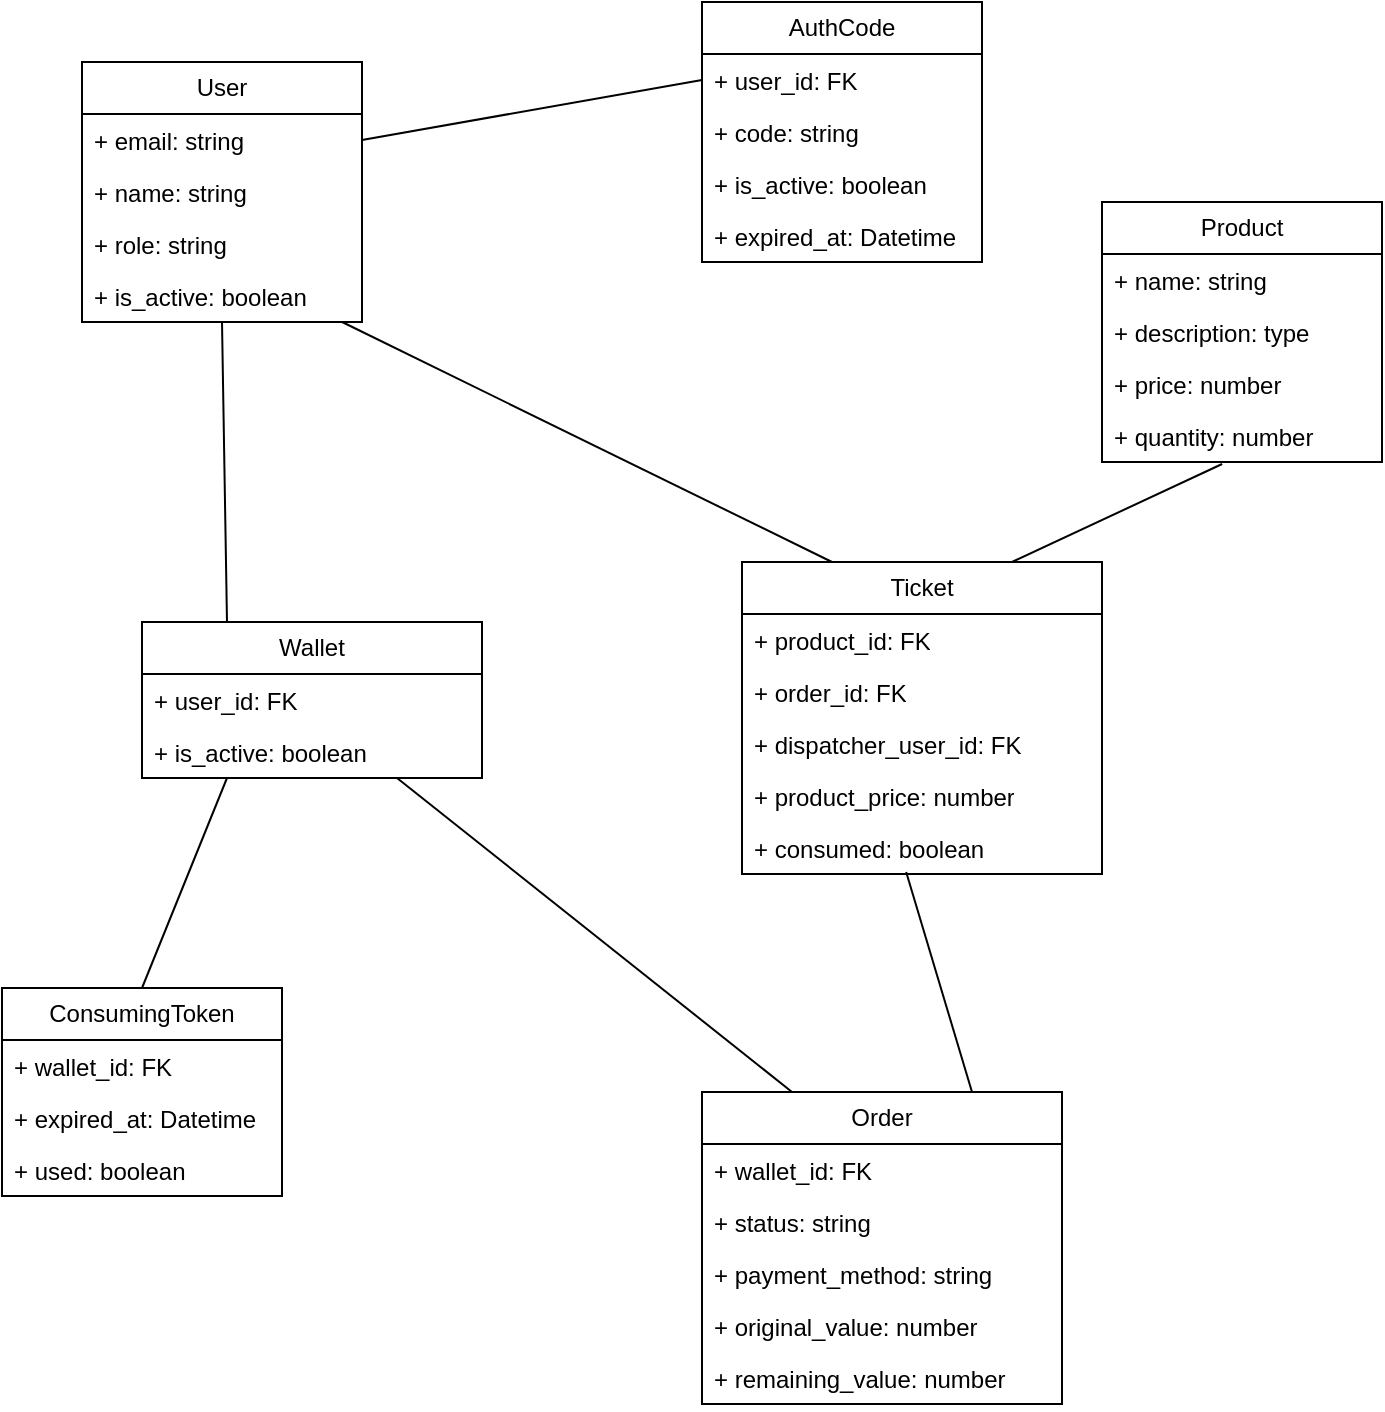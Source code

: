 <mxfile version="26.1.3">
  <diagram name="Modelo de dados" id="Py4XB7qio5rRS3qr3_Ab">
    <mxGraphModel dx="984" dy="659" grid="1" gridSize="10" guides="1" tooltips="1" connect="1" arrows="1" fold="1" page="1" pageScale="1" pageWidth="827" pageHeight="1169" math="0" shadow="0">
      <root>
        <mxCell id="0" />
        <mxCell id="1" parent="0" />
        <mxCell id="yvP3M0mKJtUyYA0MoUqg-6" value="User" style="swimlane;fontStyle=0;childLayout=stackLayout;horizontal=1;startSize=26;fillColor=none;horizontalStack=0;resizeParent=1;resizeParentMax=0;resizeLast=0;collapsible=1;marginBottom=0;whiteSpace=wrap;html=1;" parent="1" vertex="1">
          <mxGeometry x="140" y="70" width="140" height="130" as="geometry">
            <mxRectangle x="100" y="120" width="70" height="30" as="alternateBounds" />
          </mxGeometry>
        </mxCell>
        <mxCell id="yvP3M0mKJtUyYA0MoUqg-7" value="+ email: string" style="text;strokeColor=none;fillColor=none;align=left;verticalAlign=top;spacingLeft=4;spacingRight=4;overflow=hidden;rotatable=0;points=[[0,0.5],[1,0.5]];portConstraint=eastwest;whiteSpace=wrap;html=1;" parent="yvP3M0mKJtUyYA0MoUqg-6" vertex="1">
          <mxGeometry y="26" width="140" height="26" as="geometry" />
        </mxCell>
        <mxCell id="yvP3M0mKJtUyYA0MoUqg-8" value="+ name: string" style="text;strokeColor=none;fillColor=none;align=left;verticalAlign=top;spacingLeft=4;spacingRight=4;overflow=hidden;rotatable=0;points=[[0,0.5],[1,0.5]];portConstraint=eastwest;whiteSpace=wrap;html=1;" parent="yvP3M0mKJtUyYA0MoUqg-6" vertex="1">
          <mxGeometry y="52" width="140" height="26" as="geometry" />
        </mxCell>
        <mxCell id="yvP3M0mKJtUyYA0MoUqg-9" value="+ role: string" style="text;strokeColor=none;fillColor=none;align=left;verticalAlign=top;spacingLeft=4;spacingRight=4;overflow=hidden;rotatable=0;points=[[0,0.5],[1,0.5]];portConstraint=eastwest;whiteSpace=wrap;html=1;" parent="yvP3M0mKJtUyYA0MoUqg-6" vertex="1">
          <mxGeometry y="78" width="140" height="26" as="geometry" />
        </mxCell>
        <mxCell id="yvP3M0mKJtUyYA0MoUqg-10" value="+ is_active: boolean" style="text;strokeColor=none;fillColor=none;align=left;verticalAlign=top;spacingLeft=4;spacingRight=4;overflow=hidden;rotatable=0;points=[[0,0.5],[1,0.5]];portConstraint=eastwest;whiteSpace=wrap;html=1;" parent="yvP3M0mKJtUyYA0MoUqg-6" vertex="1">
          <mxGeometry y="104" width="140" height="26" as="geometry" />
        </mxCell>
        <mxCell id="yvP3M0mKJtUyYA0MoUqg-12" value="AuthCode" style="swimlane;fontStyle=0;childLayout=stackLayout;horizontal=1;startSize=26;fillColor=none;horizontalStack=0;resizeParent=1;resizeParentMax=0;resizeLast=0;collapsible=1;marginBottom=0;whiteSpace=wrap;html=1;" parent="1" vertex="1">
          <mxGeometry x="450" y="40" width="140" height="130" as="geometry">
            <mxRectangle x="100" y="120" width="70" height="30" as="alternateBounds" />
          </mxGeometry>
        </mxCell>
        <mxCell id="yvP3M0mKJtUyYA0MoUqg-13" value="+ user_id: FK" style="text;strokeColor=none;fillColor=none;align=left;verticalAlign=top;spacingLeft=4;spacingRight=4;overflow=hidden;rotatable=0;points=[[0,0.5],[1,0.5]];portConstraint=eastwest;whiteSpace=wrap;html=1;" parent="yvP3M0mKJtUyYA0MoUqg-12" vertex="1">
          <mxGeometry y="26" width="140" height="26" as="geometry" />
        </mxCell>
        <mxCell id="yvP3M0mKJtUyYA0MoUqg-14" value="+ code: string" style="text;strokeColor=none;fillColor=none;align=left;verticalAlign=top;spacingLeft=4;spacingRight=4;overflow=hidden;rotatable=0;points=[[0,0.5],[1,0.5]];portConstraint=eastwest;whiteSpace=wrap;html=1;" parent="yvP3M0mKJtUyYA0MoUqg-12" vertex="1">
          <mxGeometry y="52" width="140" height="26" as="geometry" />
        </mxCell>
        <mxCell id="yvP3M0mKJtUyYA0MoUqg-16" value="+ is_active: boolean" style="text;strokeColor=none;fillColor=none;align=left;verticalAlign=top;spacingLeft=4;spacingRight=4;overflow=hidden;rotatable=0;points=[[0,0.5],[1,0.5]];portConstraint=eastwest;whiteSpace=wrap;html=1;" parent="yvP3M0mKJtUyYA0MoUqg-12" vertex="1">
          <mxGeometry y="78" width="140" height="26" as="geometry" />
        </mxCell>
        <mxCell id="yvP3M0mKJtUyYA0MoUqg-15" value="+ expired_at: Datetime" style="text;strokeColor=none;fillColor=none;align=left;verticalAlign=top;spacingLeft=4;spacingRight=4;overflow=hidden;rotatable=0;points=[[0,0.5],[1,0.5]];portConstraint=eastwest;whiteSpace=wrap;html=1;" parent="yvP3M0mKJtUyYA0MoUqg-12" vertex="1">
          <mxGeometry y="104" width="140" height="26" as="geometry" />
        </mxCell>
        <mxCell id="yvP3M0mKJtUyYA0MoUqg-17" style="rounded=0;orthogonalLoop=1;jettySize=auto;html=1;exitX=1;exitY=0.5;exitDx=0;exitDy=0;entryX=0;entryY=0.5;entryDx=0;entryDy=0;endArrow=none;startFill=0;" parent="1" source="yvP3M0mKJtUyYA0MoUqg-7" target="yvP3M0mKJtUyYA0MoUqg-13" edge="1">
          <mxGeometry relative="1" as="geometry" />
        </mxCell>
        <mxCell id="yvP3M0mKJtUyYA0MoUqg-22" style="rounded=0;orthogonalLoop=1;jettySize=auto;html=1;exitX=0.25;exitY=0;exitDx=0;exitDy=0;entryX=0.5;entryY=1;entryDx=0;entryDy=0;endArrow=none;startFill=0;" parent="1" source="yvP3M0mKJtUyYA0MoUqg-18" target="yvP3M0mKJtUyYA0MoUqg-6" edge="1">
          <mxGeometry relative="1" as="geometry">
            <mxPoint x="260" y="320" as="targetPoint" />
          </mxGeometry>
        </mxCell>
        <mxCell id="yvP3M0mKJtUyYA0MoUqg-18" value="Wallet" style="swimlane;fontStyle=0;childLayout=stackLayout;horizontal=1;startSize=26;fillColor=none;horizontalStack=0;resizeParent=1;resizeParentMax=0;resizeLast=0;collapsible=1;marginBottom=0;whiteSpace=wrap;html=1;" parent="1" vertex="1">
          <mxGeometry x="170" y="350" width="170" height="78" as="geometry">
            <mxRectangle x="170" y="350" width="70" height="30" as="alternateBounds" />
          </mxGeometry>
        </mxCell>
        <mxCell id="yvP3M0mKJtUyYA0MoUqg-19" value="+ user_id: FK" style="text;strokeColor=none;fillColor=none;align=left;verticalAlign=top;spacingLeft=4;spacingRight=4;overflow=hidden;rotatable=0;points=[[0,0.5],[1,0.5]];portConstraint=eastwest;whiteSpace=wrap;html=1;" parent="yvP3M0mKJtUyYA0MoUqg-18" vertex="1">
          <mxGeometry y="26" width="170" height="26" as="geometry" />
        </mxCell>
        <mxCell id="yvP3M0mKJtUyYA0MoUqg-28" value="+ is_active: boolean" style="text;strokeColor=none;fillColor=none;align=left;verticalAlign=top;spacingLeft=4;spacingRight=4;overflow=hidden;rotatable=0;points=[[0,0.5],[1,0.5]];portConstraint=eastwest;whiteSpace=wrap;html=1;" parent="yvP3M0mKJtUyYA0MoUqg-18" vertex="1">
          <mxGeometry y="52" width="170" height="26" as="geometry" />
        </mxCell>
        <mxCell id="yvP3M0mKJtUyYA0MoUqg-48" style="rounded=0;orthogonalLoop=1;jettySize=auto;html=1;exitX=0.75;exitY=0;exitDx=0;exitDy=0;endArrow=none;startFill=0;entryX=0.456;entryY=0.962;entryDx=0;entryDy=0;entryPerimeter=0;" parent="1" source="yvP3M0mKJtUyYA0MoUqg-23" target="yvP3M0mKJtUyYA0MoUqg-46" edge="1">
          <mxGeometry relative="1" as="geometry">
            <mxPoint x="595" y="360" as="targetPoint" />
          </mxGeometry>
        </mxCell>
        <mxCell id="yvP3M0mKJtUyYA0MoUqg-23" value="Order" style="swimlane;fontStyle=0;childLayout=stackLayout;horizontal=1;startSize=26;fillColor=none;horizontalStack=0;resizeParent=1;resizeParentMax=0;resizeLast=0;collapsible=1;marginBottom=0;whiteSpace=wrap;html=1;" parent="1" vertex="1">
          <mxGeometry x="450" y="585" width="180" height="156" as="geometry" />
        </mxCell>
        <mxCell id="yvP3M0mKJtUyYA0MoUqg-24" value="+ wallet_id: FK" style="text;strokeColor=none;fillColor=none;align=left;verticalAlign=top;spacingLeft=4;spacingRight=4;overflow=hidden;rotatable=0;points=[[0,0.5],[1,0.5]];portConstraint=eastwest;whiteSpace=wrap;html=1;" parent="yvP3M0mKJtUyYA0MoUqg-23" vertex="1">
          <mxGeometry y="26" width="180" height="26" as="geometry" />
        </mxCell>
        <mxCell id="yvP3M0mKJtUyYA0MoUqg-25" value="+ status: string" style="text;strokeColor=none;fillColor=none;align=left;verticalAlign=top;spacingLeft=4;spacingRight=4;overflow=hidden;rotatable=0;points=[[0,0.5],[1,0.5]];portConstraint=eastwest;whiteSpace=wrap;html=1;" parent="yvP3M0mKJtUyYA0MoUqg-23" vertex="1">
          <mxGeometry y="52" width="180" height="26" as="geometry" />
        </mxCell>
        <mxCell id="SZU0mk0nYxH5Q0yxFJCF-3" value="+ payment_method: string" style="text;strokeColor=none;fillColor=none;align=left;verticalAlign=top;spacingLeft=4;spacingRight=4;overflow=hidden;rotatable=0;points=[[0,0.5],[1,0.5]];portConstraint=eastwest;whiteSpace=wrap;html=1;" parent="yvP3M0mKJtUyYA0MoUqg-23" vertex="1">
          <mxGeometry y="78" width="180" height="26" as="geometry" />
        </mxCell>
        <mxCell id="yvP3M0mKJtUyYA0MoUqg-26" value="+ original_value: number" style="text;strokeColor=none;fillColor=none;align=left;verticalAlign=top;spacingLeft=4;spacingRight=4;overflow=hidden;rotatable=0;points=[[0,0.5],[1,0.5]];portConstraint=eastwest;whiteSpace=wrap;html=1;" parent="yvP3M0mKJtUyYA0MoUqg-23" vertex="1">
          <mxGeometry y="104" width="180" height="26" as="geometry" />
        </mxCell>
        <mxCell id="yvP3M0mKJtUyYA0MoUqg-35" value="+ remaining_value: number" style="text;strokeColor=none;fillColor=none;align=left;verticalAlign=top;spacingLeft=4;spacingRight=4;overflow=hidden;rotatable=0;points=[[0,0.5],[1,0.5]];portConstraint=eastwest;whiteSpace=wrap;html=1;" parent="yvP3M0mKJtUyYA0MoUqg-23" vertex="1">
          <mxGeometry y="130" width="180" height="26" as="geometry" />
        </mxCell>
        <mxCell id="yvP3M0mKJtUyYA0MoUqg-36" style="rounded=0;orthogonalLoop=1;jettySize=auto;html=1;exitX=0.25;exitY=0;exitDx=0;exitDy=0;endArrow=none;startFill=0;entryX=0.75;entryY=1;entryDx=0;entryDy=0;" parent="1" source="yvP3M0mKJtUyYA0MoUqg-23" target="yvP3M0mKJtUyYA0MoUqg-18" edge="1">
          <mxGeometry relative="1" as="geometry">
            <mxPoint x="170" y="510" as="targetPoint" />
          </mxGeometry>
        </mxCell>
        <mxCell id="yvP3M0mKJtUyYA0MoUqg-37" value="Product" style="swimlane;fontStyle=0;childLayout=stackLayout;horizontal=1;startSize=26;fillColor=none;horizontalStack=0;resizeParent=1;resizeParentMax=0;resizeLast=0;collapsible=1;marginBottom=0;whiteSpace=wrap;html=1;" parent="1" vertex="1">
          <mxGeometry x="650" y="140" width="140" height="130" as="geometry" />
        </mxCell>
        <mxCell id="yvP3M0mKJtUyYA0MoUqg-38" value="+ name: string" style="text;strokeColor=none;fillColor=none;align=left;verticalAlign=top;spacingLeft=4;spacingRight=4;overflow=hidden;rotatable=0;points=[[0,0.5],[1,0.5]];portConstraint=eastwest;whiteSpace=wrap;html=1;" parent="yvP3M0mKJtUyYA0MoUqg-37" vertex="1">
          <mxGeometry y="26" width="140" height="26" as="geometry" />
        </mxCell>
        <mxCell id="yvP3M0mKJtUyYA0MoUqg-39" value="+ description: type" style="text;strokeColor=none;fillColor=none;align=left;verticalAlign=top;spacingLeft=4;spacingRight=4;overflow=hidden;rotatable=0;points=[[0,0.5],[1,0.5]];portConstraint=eastwest;whiteSpace=wrap;html=1;" parent="yvP3M0mKJtUyYA0MoUqg-37" vertex="1">
          <mxGeometry y="52" width="140" height="26" as="geometry" />
        </mxCell>
        <mxCell id="yvP3M0mKJtUyYA0MoUqg-40" value="+ price: number" style="text;strokeColor=none;fillColor=none;align=left;verticalAlign=top;spacingLeft=4;spacingRight=4;overflow=hidden;rotatable=0;points=[[0,0.5],[1,0.5]];portConstraint=eastwest;whiteSpace=wrap;html=1;" parent="yvP3M0mKJtUyYA0MoUqg-37" vertex="1">
          <mxGeometry y="78" width="140" height="26" as="geometry" />
        </mxCell>
        <mxCell id="yvP3M0mKJtUyYA0MoUqg-47" value="+ quantity: number" style="text;strokeColor=none;fillColor=none;align=left;verticalAlign=top;spacingLeft=4;spacingRight=4;overflow=hidden;rotatable=0;points=[[0,0.5],[1,0.5]];portConstraint=eastwest;whiteSpace=wrap;html=1;" parent="yvP3M0mKJtUyYA0MoUqg-37" vertex="1">
          <mxGeometry y="104" width="140" height="26" as="geometry" />
        </mxCell>
        <mxCell id="yvP3M0mKJtUyYA0MoUqg-42" value="Ticket" style="swimlane;fontStyle=0;childLayout=stackLayout;horizontal=1;startSize=26;fillColor=none;horizontalStack=0;resizeParent=1;resizeParentMax=0;resizeLast=0;collapsible=1;marginBottom=0;whiteSpace=wrap;html=1;" parent="1" vertex="1">
          <mxGeometry x="470" y="320" width="180" height="156" as="geometry">
            <mxRectangle x="560" y="330" width="110" height="30" as="alternateBounds" />
          </mxGeometry>
        </mxCell>
        <mxCell id="yvP3M0mKJtUyYA0MoUqg-43" value="+ product_id: FK" style="text;strokeColor=none;fillColor=none;align=left;verticalAlign=top;spacingLeft=4;spacingRight=4;overflow=hidden;rotatable=0;points=[[0,0.5],[1,0.5]];portConstraint=eastwest;whiteSpace=wrap;html=1;" parent="yvP3M0mKJtUyYA0MoUqg-42" vertex="1">
          <mxGeometry y="26" width="180" height="26" as="geometry" />
        </mxCell>
        <mxCell id="yvP3M0mKJtUyYA0MoUqg-44" value="+ order_id: FK" style="text;strokeColor=none;fillColor=none;align=left;verticalAlign=top;spacingLeft=4;spacingRight=4;overflow=hidden;rotatable=0;points=[[0,0.5],[1,0.5]];portConstraint=eastwest;whiteSpace=wrap;html=1;" parent="yvP3M0mKJtUyYA0MoUqg-42" vertex="1">
          <mxGeometry y="52" width="180" height="26" as="geometry" />
        </mxCell>
        <mxCell id="yvP3M0mKJtUyYA0MoUqg-45" value="+ dispatcher_user_id: FK" style="text;strokeColor=none;fillColor=none;align=left;verticalAlign=top;spacingLeft=4;spacingRight=4;overflow=hidden;rotatable=0;points=[[0,0.5],[1,0.5]];portConstraint=eastwest;whiteSpace=wrap;html=1;" parent="yvP3M0mKJtUyYA0MoUqg-42" vertex="1">
          <mxGeometry y="78" width="180" height="26" as="geometry" />
        </mxCell>
        <mxCell id="SZU0mk0nYxH5Q0yxFJCF-2" value="+ product_price: number" style="text;strokeColor=none;fillColor=none;align=left;verticalAlign=top;spacingLeft=4;spacingRight=4;overflow=hidden;rotatable=0;points=[[0,0.5],[1,0.5]];portConstraint=eastwest;whiteSpace=wrap;html=1;" parent="yvP3M0mKJtUyYA0MoUqg-42" vertex="1">
          <mxGeometry y="104" width="180" height="26" as="geometry" />
        </mxCell>
        <mxCell id="yvP3M0mKJtUyYA0MoUqg-46" value="+ consumed: boolean" style="text;strokeColor=none;fillColor=none;align=left;verticalAlign=top;spacingLeft=4;spacingRight=4;overflow=hidden;rotatable=0;points=[[0,0.5],[1,0.5]];portConstraint=eastwest;whiteSpace=wrap;html=1;" parent="yvP3M0mKJtUyYA0MoUqg-42" vertex="1">
          <mxGeometry y="130" width="180" height="26" as="geometry" />
        </mxCell>
        <mxCell id="yvP3M0mKJtUyYA0MoUqg-49" style="rounded=0;orthogonalLoop=1;jettySize=auto;html=1;exitX=0.75;exitY=0;exitDx=0;exitDy=0;entryX=0.429;entryY=1.038;entryDx=0;entryDy=0;entryPerimeter=0;endArrow=none;startFill=0;" parent="1" source="yvP3M0mKJtUyYA0MoUqg-42" target="yvP3M0mKJtUyYA0MoUqg-47" edge="1">
          <mxGeometry relative="1" as="geometry" />
        </mxCell>
        <mxCell id="yvP3M0mKJtUyYA0MoUqg-50" style="rounded=0;orthogonalLoop=1;jettySize=auto;html=1;exitX=0.25;exitY=0;exitDx=0;exitDy=0;entryX=0.929;entryY=1;entryDx=0;entryDy=0;entryPerimeter=0;endArrow=none;startFill=0;" parent="1" source="yvP3M0mKJtUyYA0MoUqg-42" target="yvP3M0mKJtUyYA0MoUqg-10" edge="1">
          <mxGeometry relative="1" as="geometry" />
        </mxCell>
        <mxCell id="giiYN56oiZ5AjE7vXiUB-5" style="rounded=0;orthogonalLoop=1;jettySize=auto;html=1;exitX=0.5;exitY=0;exitDx=0;exitDy=0;entryX=0.25;entryY=1;entryDx=0;entryDy=0;endArrow=none;startFill=0;" edge="1" parent="1" source="giiYN56oiZ5AjE7vXiUB-1" target="yvP3M0mKJtUyYA0MoUqg-18">
          <mxGeometry relative="1" as="geometry">
            <mxPoint x="70" y="460" as="targetPoint" />
          </mxGeometry>
        </mxCell>
        <mxCell id="giiYN56oiZ5AjE7vXiUB-1" value="ConsumingToken" style="swimlane;fontStyle=0;childLayout=stackLayout;horizontal=1;startSize=26;fillColor=none;horizontalStack=0;resizeParent=1;resizeParentMax=0;resizeLast=0;collapsible=1;marginBottom=0;whiteSpace=wrap;html=1;" vertex="1" parent="1">
          <mxGeometry x="100" y="533" width="140" height="104" as="geometry">
            <mxRectangle x="100" y="533" width="140" height="30" as="alternateBounds" />
          </mxGeometry>
        </mxCell>
        <mxCell id="giiYN56oiZ5AjE7vXiUB-2" value="+ wallet_id: FK" style="text;strokeColor=none;fillColor=none;align=left;verticalAlign=top;spacingLeft=4;spacingRight=4;overflow=hidden;rotatable=0;points=[[0,0.5],[1,0.5]];portConstraint=eastwest;whiteSpace=wrap;html=1;" vertex="1" parent="giiYN56oiZ5AjE7vXiUB-1">
          <mxGeometry y="26" width="140" height="26" as="geometry" />
        </mxCell>
        <mxCell id="giiYN56oiZ5AjE7vXiUB-3" value="+ expired_at: Datetime" style="text;strokeColor=none;fillColor=none;align=left;verticalAlign=top;spacingLeft=4;spacingRight=4;overflow=hidden;rotatable=0;points=[[0,0.5],[1,0.5]];portConstraint=eastwest;whiteSpace=wrap;html=1;" vertex="1" parent="giiYN56oiZ5AjE7vXiUB-1">
          <mxGeometry y="52" width="140" height="26" as="geometry" />
        </mxCell>
        <mxCell id="giiYN56oiZ5AjE7vXiUB-4" value="+ used: boolean" style="text;strokeColor=none;fillColor=none;align=left;verticalAlign=top;spacingLeft=4;spacingRight=4;overflow=hidden;rotatable=0;points=[[0,0.5],[1,0.5]];portConstraint=eastwest;whiteSpace=wrap;html=1;" vertex="1" parent="giiYN56oiZ5AjE7vXiUB-1">
          <mxGeometry y="78" width="140" height="26" as="geometry" />
        </mxCell>
      </root>
    </mxGraphModel>
  </diagram>
</mxfile>

